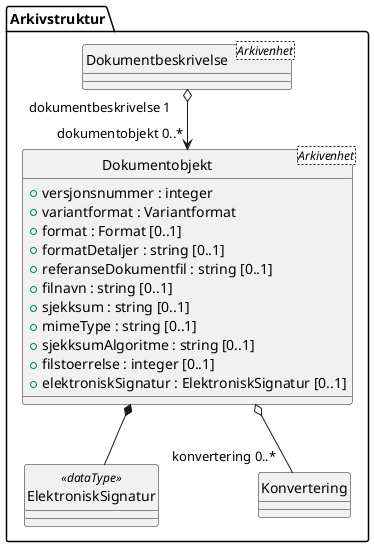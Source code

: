 @startuml
skinparam nodesep 100
hide circle
class Arkivstruktur.Dokumentobjekt <Arkivenhet> {
  +versjonsnummer : integer
  +variantformat : Variantformat
  +format : Format [0..1]
  +formatDetaljer : string [0..1]
  +referanseDokumentfil : string [0..1]
  +filnavn : string [0..1]
  +sjekksum : string [0..1]
  +mimeType : string [0..1]
  +sjekksumAlgoritme : string [0..1]
  +filstoerrelse : integer [0..1]
  +elektroniskSignatur : ElektroniskSignatur [0..1]
}
class Arkivstruktur.Dokumentbeskrivelse <Arkivenhet> {
}
Arkivstruktur.Dokumentbeskrivelse "dokumentbeskrivelse 1" o--> "dokumentobjekt 0..*" Arkivstruktur.Dokumentobjekt
class Arkivstruktur.ElektroniskSignatur <<dataType>> {
}
Arkivstruktur.Dokumentobjekt *-- Arkivstruktur.ElektroniskSignatur
class Arkivstruktur.Konvertering {
}
Arkivstruktur.Dokumentobjekt o-- "konvertering 0..*" Arkivstruktur.Konvertering
@enduml
